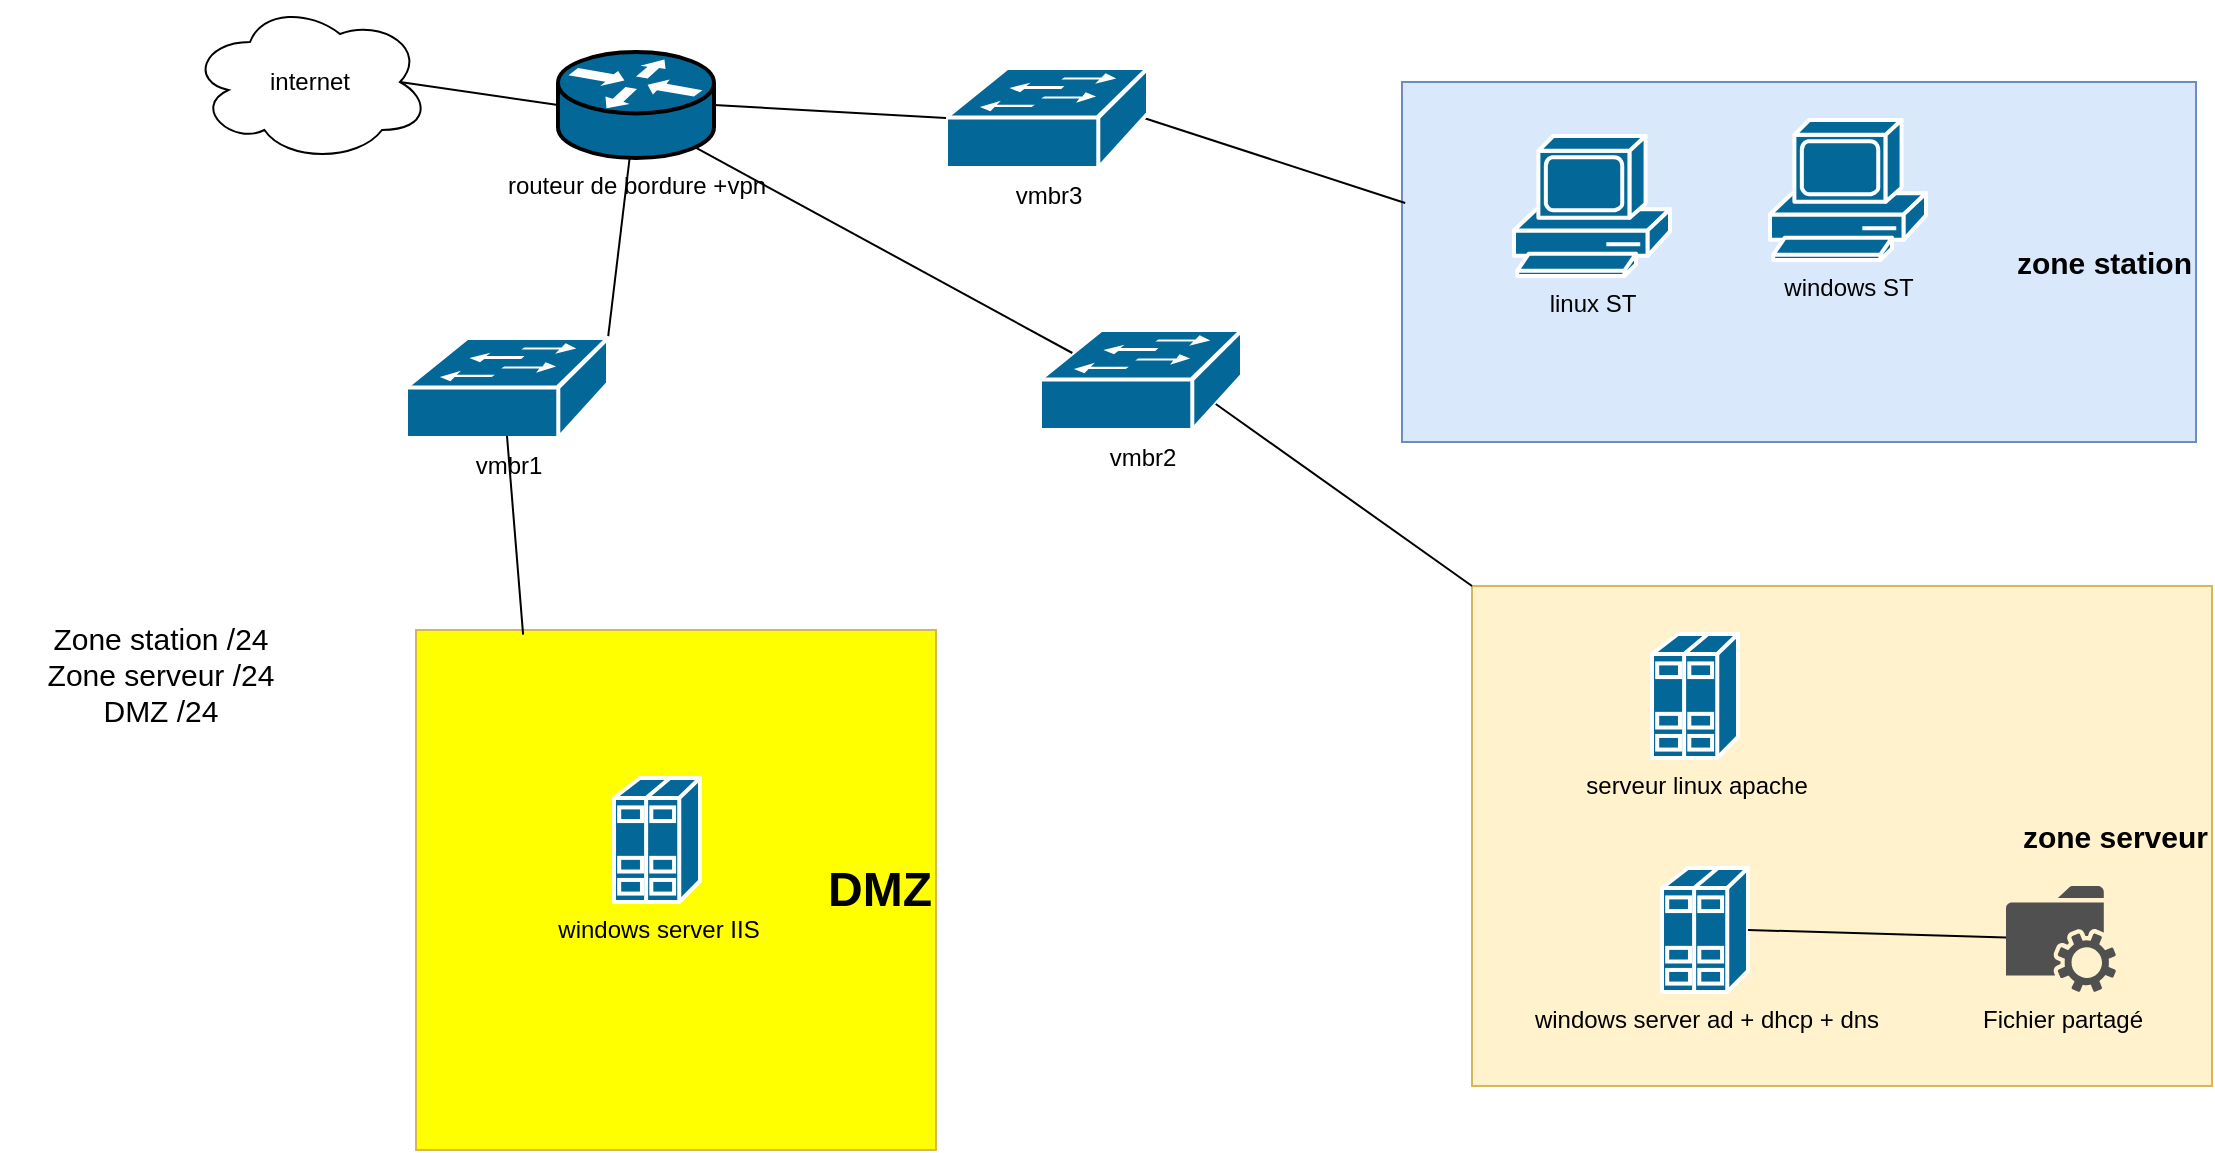 <mxfile>
    <diagram id="WkzuzJuz80rkRivc9DpX" name="plan réseau">
        <mxGraphModel dx="1360" dy="893" grid="0" gridSize="10" guides="1" tooltips="1" connect="1" arrows="1" fold="1" page="0" pageScale="1" pageWidth="850" pageHeight="1100" math="0" shadow="0">
            <root>
                <mxCell id="0"/>
                <mxCell id="1" parent="0"/>
                <mxCell id="2" value="routeur de bordure +vpn" style="shape=mxgraph.cisco.routers.router;sketch=0;html=1;pointerEvents=1;dashed=0;fillColor=#036897;strokeColor=default;strokeWidth=2;verticalLabelPosition=bottom;verticalAlign=top;align=center;outlineConnect=0;" parent="1" vertex="1">
                    <mxGeometry x="152" y="-241" width="78" height="53" as="geometry"/>
                </mxCell>
                <mxCell id="8" value="internet" style="ellipse;shape=cloud;whiteSpace=wrap;html=1;" parent="1" vertex="1">
                    <mxGeometry x="-32" y="-266" width="120" height="80" as="geometry"/>
                </mxCell>
                <mxCell id="22" value="vmbr2" style="shape=mxgraph.cisco.switches.workgroup_switch;sketch=0;html=1;pointerEvents=1;dashed=0;fillColor=#036897;strokeColor=#ffffff;strokeWidth=2;verticalLabelPosition=bottom;verticalAlign=top;align=center;outlineConnect=0;" parent="1" vertex="1">
                    <mxGeometry x="393" y="-102" width="101" height="50" as="geometry"/>
                </mxCell>
                <mxCell id="23" value="" style="group;fillColor=#dae8fc;strokeColor=#6c8ebf;" parent="1" vertex="1" connectable="0">
                    <mxGeometry x="609" y="26" width="370" height="250" as="geometry"/>
                </mxCell>
                <mxCell id="20" value="&lt;b&gt;&lt;font style=&quot;font-size: 15px;&quot;&gt;zone serveur&lt;/font&gt;&lt;/b&gt;" style="rounded=0;whiteSpace=wrap;html=1;align=right;fillStyle=solid;fillColor=#fff2cc;strokeColor=#d6b656;" parent="23" vertex="1">
                    <mxGeometry width="370" height="250" as="geometry"/>
                </mxCell>
                <mxCell id="12" value="serveur linux apache" style="shape=mxgraph.cisco.servers.standard_host;sketch=0;html=1;pointerEvents=1;dashed=0;fillColor=#036897;strokeColor=#ffffff;strokeWidth=2;verticalLabelPosition=bottom;verticalAlign=top;align=center;outlineConnect=0;" parent="23" vertex="1">
                    <mxGeometry x="90" y="24" width="43" height="62" as="geometry"/>
                </mxCell>
                <mxCell id="16" value="windows server ad + dhcp + dns" style="shape=mxgraph.cisco.servers.standard_host;sketch=0;html=1;pointerEvents=1;dashed=0;fillColor=#036897;strokeColor=#ffffff;strokeWidth=2;verticalLabelPosition=bottom;verticalAlign=top;align=center;outlineConnect=0;" parent="23" vertex="1">
                    <mxGeometry x="95" y="141" width="43" height="62" as="geometry"/>
                </mxCell>
                <mxCell id="44" value="Fichier partagé" style="sketch=0;pointerEvents=1;shadow=0;dashed=0;html=1;strokeColor=none;fillColor=#505050;labelPosition=center;verticalLabelPosition=bottom;verticalAlign=top;outlineConnect=0;align=center;shape=mxgraph.office.services.network_file_share_service;" parent="23" vertex="1">
                    <mxGeometry x="267" y="150" width="55" height="53" as="geometry"/>
                </mxCell>
                <mxCell id="48" value="" style="endArrow=none;html=1;exitX=1;exitY=0.5;exitDx=0;exitDy=0;exitPerimeter=0;" edge="1" parent="23" source="16" target="44">
                    <mxGeometry width="50" height="50" relative="1" as="geometry">
                        <mxPoint x="-313" y="-67" as="sourcePoint"/>
                        <mxPoint x="-263" y="-117" as="targetPoint"/>
                    </mxGeometry>
                </mxCell>
                <mxCell id="24" value="" style="group;fillColor=#dae8fc;strokeColor=#6c8ebf;fillStyle=auto;" parent="1" vertex="1" connectable="0">
                    <mxGeometry x="574" y="-226" width="397" height="180" as="geometry"/>
                </mxCell>
                <mxCell id="21" value="&lt;font size=&quot;1&quot; style=&quot;&quot;&gt;&lt;b style=&quot;font-size: 15px;&quot;&gt;zone station&lt;/b&gt;&lt;/font&gt;" style="rounded=0;whiteSpace=wrap;html=1;fillColor=#dae8fc;strokeColor=#6c8ebf;align=right;" parent="24" vertex="1">
                    <mxGeometry width="397" height="180" as="geometry"/>
                </mxCell>
                <mxCell id="14" value="linux ST" style="shape=mxgraph.cisco.computers_and_peripherals.pc;html=1;pointerEvents=1;dashed=0;fillColor=#036897;strokeColor=#ffffff;strokeWidth=2;verticalLabelPosition=bottom;verticalAlign=top;align=center;outlineConnect=0;" parent="24" vertex="1">
                    <mxGeometry x="56" y="27" width="78" height="70" as="geometry"/>
                </mxCell>
                <mxCell id="15" value="windows ST" style="shape=mxgraph.cisco.computers_and_peripherals.pc;html=1;pointerEvents=1;dashed=0;fillColor=#036897;strokeColor=#ffffff;strokeWidth=2;verticalLabelPosition=bottom;verticalAlign=top;align=center;outlineConnect=0;" parent="24" vertex="1">
                    <mxGeometry x="184" y="19" width="78" height="70" as="geometry"/>
                </mxCell>
                <mxCell id="25" value="" style="group;fillColor=#FFFF00;strokeColor=#D79B00;glass=0;gradientColor=none;" parent="1" vertex="1" connectable="0">
                    <mxGeometry x="81" y="48" width="260" height="260" as="geometry"/>
                </mxCell>
                <mxCell id="19" value="&lt;b&gt;&lt;font style=&quot;font-size: 24px;&quot;&gt;DMZ&lt;/font&gt;&lt;/b&gt;" style="whiteSpace=wrap;html=1;aspect=fixed;align=right;fillColor=#FFFF00;strokeColor=#d6b656;" parent="25" vertex="1">
                    <mxGeometry width="260" height="260" as="geometry"/>
                </mxCell>
                <mxCell id="4" value="windows server IIS" style="shape=mxgraph.cisco.servers.standard_host;sketch=0;html=1;pointerEvents=1;dashed=0;fillColor=#036897;strokeColor=#ffffff;strokeWidth=2;verticalLabelPosition=bottom;verticalAlign=top;align=center;outlineConnect=0;" parent="25" vertex="1">
                    <mxGeometry x="99" y="74" width="43" height="62" as="geometry"/>
                </mxCell>
                <mxCell id="30" value="" style="endArrow=none;html=1;exitX=1;exitY=0;exitDx=0;exitDy=0;exitPerimeter=0;" parent="1" source="46" target="2" edge="1">
                    <mxGeometry width="50" height="50" relative="1" as="geometry">
                        <mxPoint x="146.0" y="-72" as="sourcePoint"/>
                        <mxPoint x="629" y="51" as="targetPoint"/>
                    </mxGeometry>
                </mxCell>
                <mxCell id="42" value="vmbr1" style="edgeLabel;html=1;align=center;verticalAlign=middle;resizable=0;points=[];" parent="30" vertex="1" connectable="0">
                    <mxGeometry x="0.306" y="-1" relative="1" as="geometry">
                        <mxPoint x="-72" y="96" as="offset"/>
                    </mxGeometry>
                </mxCell>
                <mxCell id="35" value="" style="endArrow=none;html=1;entryX=0;entryY=0.5;entryDx=0;entryDy=0;entryPerimeter=0;exitX=0.875;exitY=0.5;exitDx=0;exitDy=0;exitPerimeter=0;" parent="1" source="8" target="2" edge="1">
                    <mxGeometry width="50" height="50" relative="1" as="geometry">
                        <mxPoint x="579" y="101" as="sourcePoint"/>
                        <mxPoint x="629" y="51" as="targetPoint"/>
                    </mxGeometry>
                </mxCell>
                <mxCell id="45" value="Zone station /24&lt;br&gt;Zone serveur /24&lt;br&gt;DMZ /24" style="text;html=1;strokeColor=none;fillColor=none;align=center;verticalAlign=middle;whiteSpace=wrap;rounded=0;glass=0;fillStyle=auto;fontSize=15;" parent="1" vertex="1">
                    <mxGeometry x="-127" y="55" width="161" height="30" as="geometry"/>
                </mxCell>
                <mxCell id="46" value="vmbr1" style="shape=mxgraph.cisco.switches.workgroup_switch;sketch=0;html=1;pointerEvents=1;dashed=0;fillColor=#036897;strokeColor=#ffffff;strokeWidth=2;verticalLabelPosition=bottom;verticalAlign=top;align=center;outlineConnect=0;" vertex="1" parent="1">
                    <mxGeometry x="76" y="-98" width="101" height="50" as="geometry"/>
                </mxCell>
                <mxCell id="47" value="" style="endArrow=none;html=1;entryX=0.5;entryY=0.98;entryDx=0;entryDy=0;entryPerimeter=0;exitX=0.206;exitY=0.009;exitDx=0;exitDy=0;exitPerimeter=0;" edge="1" parent="1" source="19" target="46">
                    <mxGeometry width="50" height="50" relative="1" as="geometry">
                        <mxPoint x="84" y="34" as="sourcePoint"/>
                        <mxPoint x="134" y="-16" as="targetPoint"/>
                    </mxGeometry>
                </mxCell>
                <mxCell id="49" value="" style="endArrow=none;html=1;entryX=0.004;entryY=0.336;entryDx=0;entryDy=0;entryPerimeter=0;exitX=0.98;exitY=0.5;exitDx=0;exitDy=0;exitPerimeter=0;" edge="1" parent="1" source="51" target="21">
                    <mxGeometry width="50" height="50" relative="1" as="geometry">
                        <mxPoint x="452" y="-183" as="sourcePoint"/>
                        <mxPoint x="470" y="-163" as="targetPoint"/>
                    </mxGeometry>
                </mxCell>
                <mxCell id="51" value="vmbr3" style="shape=mxgraph.cisco.switches.workgroup_switch;sketch=0;html=1;pointerEvents=1;dashed=0;fillColor=#036897;strokeColor=#ffffff;strokeWidth=2;verticalLabelPosition=bottom;verticalAlign=top;align=center;outlineConnect=0;" vertex="1" parent="1">
                    <mxGeometry x="346" y="-233" width="101" height="50" as="geometry"/>
                </mxCell>
                <mxCell id="53" value="" style="endArrow=none;html=1;entryX=0;entryY=0.5;entryDx=0;entryDy=0;entryPerimeter=0;exitX=1;exitY=0.5;exitDx=0;exitDy=0;exitPerimeter=0;" edge="1" parent="1" source="2" target="51">
                    <mxGeometry width="50" height="50" relative="1" as="geometry">
                        <mxPoint x="420" y="-113" as="sourcePoint"/>
                        <mxPoint x="470" y="-163" as="targetPoint"/>
                    </mxGeometry>
                </mxCell>
                <mxCell id="59" value="" style="endArrow=none;html=1;exitX=0.88;exitY=0.9;exitDx=0;exitDy=0;exitPerimeter=0;entryX=0.16;entryY=0.23;entryDx=0;entryDy=0;entryPerimeter=0;" edge="1" parent="1" source="2" target="22">
                    <mxGeometry width="50" height="50" relative="1" as="geometry">
                        <mxPoint x="493" y="5" as="sourcePoint"/>
                        <mxPoint x="543" y="-45" as="targetPoint"/>
                    </mxGeometry>
                </mxCell>
                <mxCell id="60" value="" style="endArrow=none;html=1;entryX=0.87;entryY=0.74;entryDx=0;entryDy=0;entryPerimeter=0;exitX=0;exitY=0;exitDx=0;exitDy=0;" edge="1" parent="1" source="20" target="22">
                    <mxGeometry width="50" height="50" relative="1" as="geometry">
                        <mxPoint x="493" y="5" as="sourcePoint"/>
                        <mxPoint x="543" y="-45" as="targetPoint"/>
                    </mxGeometry>
                </mxCell>
            </root>
        </mxGraphModel>
    </diagram>
</mxfile>